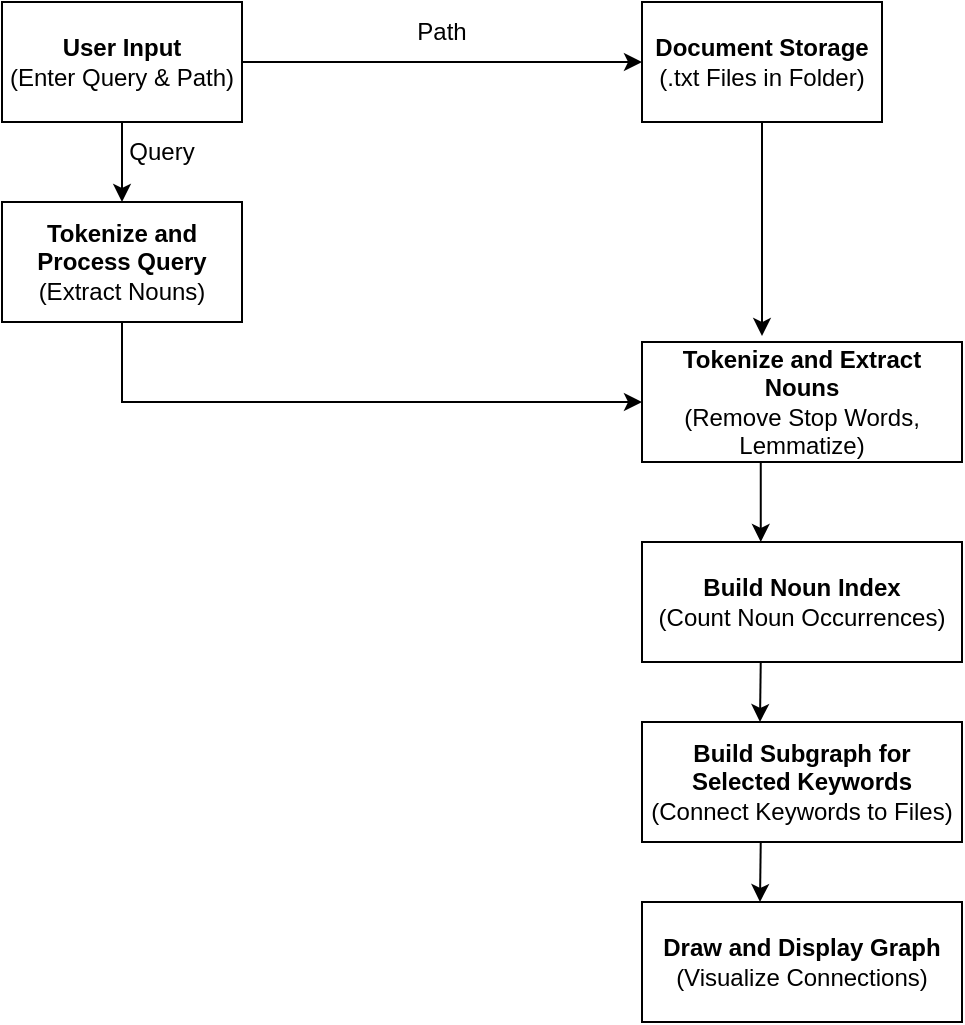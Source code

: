 <mxfile version="24.7.17">
  <diagram name="Page-1" id="CIdVqrDDjzUh4o43tMDA">
    <mxGraphModel dx="1120" dy="460" grid="1" gridSize="10" guides="1" tooltips="1" connect="1" arrows="1" fold="1" page="1" pageScale="1" pageWidth="827" pageHeight="1169" math="0" shadow="0">
      <root>
        <mxCell id="0" />
        <mxCell id="1" parent="0" />
        <mxCell id="vIXRnSxDal-lpHuqgv4y-1" value="&lt;strong&gt;Tokenize and Process Query&lt;/strong&gt;&lt;br&gt;(Extract Nouns)" style="rounded=0;whiteSpace=wrap;html=1;" vertex="1" parent="1">
          <mxGeometry x="120" y="130" width="120" height="60" as="geometry" />
        </mxCell>
        <mxCell id="vIXRnSxDal-lpHuqgv4y-2" value="&lt;strong&gt;User Input&lt;/strong&gt;&lt;br&gt;(Enter Query &amp;amp; Path)" style="rounded=0;whiteSpace=wrap;html=1;" vertex="1" parent="1">
          <mxGeometry x="120" y="30" width="120" height="60" as="geometry" />
        </mxCell>
        <mxCell id="vIXRnSxDal-lpHuqgv4y-4" value="&lt;strong&gt;Draw and Display Graph&lt;/strong&gt;&lt;br&gt;(Visualize Connections)" style="rounded=0;whiteSpace=wrap;html=1;" vertex="1" parent="1">
          <mxGeometry x="440" y="480" width="160" height="60" as="geometry" />
        </mxCell>
        <mxCell id="vIXRnSxDal-lpHuqgv4y-5" value="&lt;strong&gt;Build Subgraph for Selected Keywords&lt;/strong&gt;&lt;br&gt;(Connect Keywords to Files)" style="rounded=0;whiteSpace=wrap;html=1;" vertex="1" parent="1">
          <mxGeometry x="440" y="390" width="160" height="60" as="geometry" />
        </mxCell>
        <mxCell id="vIXRnSxDal-lpHuqgv4y-6" value="&lt;strong&gt;Build Noun Index&lt;/strong&gt;&lt;br&gt;(Count Noun Occurrences)" style="rounded=0;whiteSpace=wrap;html=1;" vertex="1" parent="1">
          <mxGeometry x="440" y="300" width="160" height="60" as="geometry" />
        </mxCell>
        <mxCell id="vIXRnSxDal-lpHuqgv4y-7" value="&lt;strong&gt;Tokenize and Extract Nouns&lt;/strong&gt;&lt;br&gt;(Remove Stop Words, Lemmatize)" style="rounded=0;whiteSpace=wrap;html=1;" vertex="1" parent="1">
          <mxGeometry x="440" y="200" width="160" height="60" as="geometry" />
        </mxCell>
        <mxCell id="vIXRnSxDal-lpHuqgv4y-8" value="&lt;strong&gt;Document Storage&lt;/strong&gt;&lt;br&gt;(.txt Files in Folder)" style="rounded=0;whiteSpace=wrap;html=1;" vertex="1" parent="1">
          <mxGeometry x="440" y="30" width="120" height="60" as="geometry" />
        </mxCell>
        <mxCell id="vIXRnSxDal-lpHuqgv4y-9" value="" style="endArrow=classic;html=1;rounded=0;" edge="1" parent="1">
          <mxGeometry width="50" height="50" relative="1" as="geometry">
            <mxPoint x="499.38" y="260" as="sourcePoint" />
            <mxPoint x="499.38" y="300" as="targetPoint" />
          </mxGeometry>
        </mxCell>
        <mxCell id="vIXRnSxDal-lpHuqgv4y-10" value="" style="endArrow=classic;html=1;rounded=0;" edge="1" parent="1" source="vIXRnSxDal-lpHuqgv4y-8">
          <mxGeometry width="50" height="50" relative="1" as="geometry">
            <mxPoint x="475" y="170" as="sourcePoint" />
            <mxPoint x="500" y="197" as="targetPoint" />
          </mxGeometry>
        </mxCell>
        <mxCell id="vIXRnSxDal-lpHuqgv4y-11" value="" style="endArrow=classic;html=1;rounded=0;entryX=0.5;entryY=0;entryDx=0;entryDy=0;" edge="1" parent="1" target="vIXRnSxDal-lpHuqgv4y-1">
          <mxGeometry width="50" height="50" relative="1" as="geometry">
            <mxPoint x="180" y="90" as="sourcePoint" />
            <mxPoint x="210" y="235" as="targetPoint" />
          </mxGeometry>
        </mxCell>
        <mxCell id="vIXRnSxDal-lpHuqgv4y-12" value="" style="endArrow=classic;html=1;rounded=0;entryX=0;entryY=0.5;entryDx=0;entryDy=0;" edge="1" parent="1" target="vIXRnSxDal-lpHuqgv4y-8">
          <mxGeometry width="50" height="50" relative="1" as="geometry">
            <mxPoint x="240" y="60" as="sourcePoint" />
            <mxPoint x="290" y="10" as="targetPoint" />
          </mxGeometry>
        </mxCell>
        <mxCell id="vIXRnSxDal-lpHuqgv4y-13" value="" style="endArrow=classic;html=1;rounded=0;" edge="1" parent="1">
          <mxGeometry width="50" height="50" relative="1" as="geometry">
            <mxPoint x="499.37" y="360" as="sourcePoint" />
            <mxPoint x="499" y="390" as="targetPoint" />
          </mxGeometry>
        </mxCell>
        <mxCell id="vIXRnSxDal-lpHuqgv4y-14" value="" style="endArrow=classic;html=1;rounded=0;" edge="1" parent="1">
          <mxGeometry width="50" height="50" relative="1" as="geometry">
            <mxPoint x="499.37" y="450" as="sourcePoint" />
            <mxPoint x="499" y="480" as="targetPoint" />
          </mxGeometry>
        </mxCell>
        <mxCell id="vIXRnSxDal-lpHuqgv4y-16" value="" style="endArrow=classic;html=1;rounded=0;exitX=0.5;exitY=1;exitDx=0;exitDy=0;entryX=0;entryY=0.5;entryDx=0;entryDy=0;" edge="1" parent="1" source="vIXRnSxDal-lpHuqgv4y-1" target="vIXRnSxDal-lpHuqgv4y-7">
          <mxGeometry width="50" height="50" relative="1" as="geometry">
            <mxPoint x="330" y="320" as="sourcePoint" />
            <mxPoint x="380" y="270" as="targetPoint" />
            <Array as="points">
              <mxPoint x="180" y="230" />
            </Array>
          </mxGeometry>
        </mxCell>
        <mxCell id="vIXRnSxDal-lpHuqgv4y-17" value="Path" style="text;html=1;align=center;verticalAlign=middle;whiteSpace=wrap;rounded=0;" vertex="1" parent="1">
          <mxGeometry x="310" y="30" width="60" height="30" as="geometry" />
        </mxCell>
        <mxCell id="vIXRnSxDal-lpHuqgv4y-18" value="Query" style="text;html=1;align=center;verticalAlign=middle;whiteSpace=wrap;rounded=0;" vertex="1" parent="1">
          <mxGeometry x="170" y="90" width="60" height="30" as="geometry" />
        </mxCell>
      </root>
    </mxGraphModel>
  </diagram>
</mxfile>
